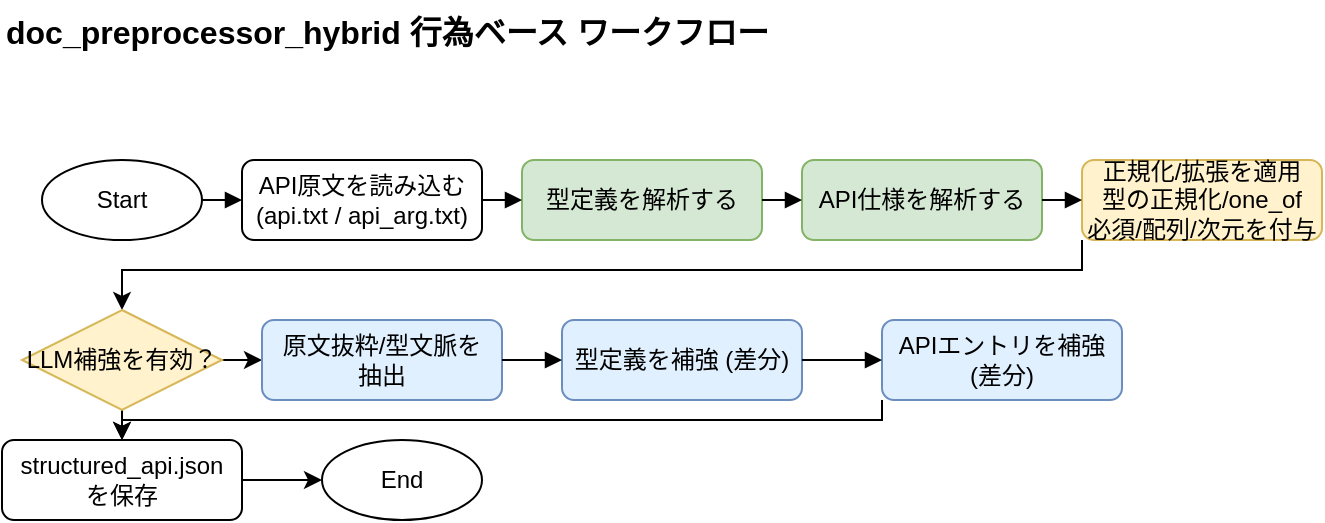 <mxfile version="28.1.2">
  <diagram id="pipeline" name="doc_preprocessor_hybrid_activity_workflow">
    <mxGraphModel dx="1572" dy="1124" grid="1" gridSize="10" guides="1" tooltips="1" connect="1" arrows="1" fold="1" page="1" pageScale="1" pageWidth="1920" pageHeight="1080" math="0" shadow="0">
      <root>
        <mxCell id="0" />
        <mxCell id="1" parent="0" />
        <mxCell id="TITLE" value="doc_preprocessor_hybrid 行為ベース ワークフロー" style="text;strokeColor=none;fillColor=none;align=left;verticalAlign=top;fontStyle=1;fontSize=16;" parent="1" vertex="1">
          <mxGeometry x="40" y="40" width="520" height="30" as="geometry" />
        </mxCell>
        <mxCell id="START" value="Start" style="ellipse;whiteSpace=wrap;html=1;fillColor=#ffffff;strokeColor=#000000;" parent="1" vertex="1">
          <mxGeometry x="60" y="120" width="80" height="40" as="geometry" />
        </mxCell>
        <mxCell id="READ_API" value="API原文を読み込む(api.txt / api_arg.txt)" style="rounded=1;whiteSpace=wrap;html=1;fillColor=#ffffff;strokeColor=#000000;" parent="1" vertex="1">
          <mxGeometry x="160" y="120" width="120" height="40" as="geometry" />
        </mxCell>
        <mxCell id="PARSE_TYPES" value="型定義を解析する" style="rounded=1;whiteSpace=wrap;html=1;fillColor=#d5e8d4;strokeColor=#82b366;" parent="1" vertex="1">
          <mxGeometry x="300" y="120" width="120" height="40" as="geometry" />
        </mxCell>
        <mxCell id="PARSE_API" value="API仕様を解析する" style="rounded=1;whiteSpace=wrap;html=1;fillColor=#d5e8d4;strokeColor=#82b366;" parent="1" vertex="1">
          <mxGeometry x="440" y="120" width="120" height="40" as="geometry" />
        </mxCell>
        <mxCell id="8I_Y2Kh2gggTvZHkUfJV-2" style="edgeStyle=orthogonalEdgeStyle;rounded=0;orthogonalLoop=1;jettySize=auto;html=1;exitX=0;exitY=1;exitDx=0;exitDy=0;entryX=0.5;entryY=0;entryDx=0;entryDy=0;" edge="1" parent="1" source="POSTPROC" target="LLM_DECISION">
          <mxGeometry relative="1" as="geometry">
            <Array as="points">
              <mxPoint x="580" y="175" />
              <mxPoint x="100" y="175" />
            </Array>
          </mxGeometry>
        </mxCell>
        <mxCell id="POSTPROC" value="正規化/拡張を適用&lt;div&gt;型の正規化/one_of&lt;/div&gt;&lt;div&gt;必須/配列/次元を付与&lt;/div&gt;" style="rounded=1;whiteSpace=wrap;html=1;fillColor=#fff2cc;strokeColor=#d6b656;" parent="1" vertex="1">
          <mxGeometry x="580" y="120" width="120" height="40" as="geometry" />
        </mxCell>
        <mxCell id="8I_Y2Kh2gggTvZHkUfJV-5" style="edgeStyle=orthogonalEdgeStyle;rounded=0;orthogonalLoop=1;jettySize=auto;html=1;exitX=1;exitY=0.5;exitDx=0;exitDy=0;entryX=0;entryY=0.5;entryDx=0;entryDy=0;" edge="1" parent="1" source="LLM_DECISION" target="CTX_BUILD">
          <mxGeometry relative="1" as="geometry" />
        </mxCell>
        <mxCell id="8I_Y2Kh2gggTvZHkUfJV-7" style="edgeStyle=orthogonalEdgeStyle;rounded=0;orthogonalLoop=1;jettySize=auto;html=1;exitX=0.5;exitY=1;exitDx=0;exitDy=0;entryX=0.5;entryY=0;entryDx=0;entryDy=0;" edge="1" parent="1" source="LLM_DECISION" target="WRITE_STRUCT">
          <mxGeometry relative="1" as="geometry" />
        </mxCell>
        <mxCell id="LLM_DECISION" value="LLM補強を有効？" style="rhombus;whiteSpace=wrap;html=1;fillColor=#fff2cc;strokeColor=#d6b656;" parent="1" vertex="1">
          <mxGeometry x="50" y="195" width="100" height="50" as="geometry" />
        </mxCell>
        <mxCell id="CTX_BUILD" value="原文抜粋/型文脈を&lt;div&gt;抽出&lt;/div&gt;" style="rounded=1;whiteSpace=wrap;html=1;fillColor=#e1f0ff;strokeColor=#6c8ebf;" parent="1" vertex="1">
          <mxGeometry x="170" y="200" width="120" height="40" as="geometry" />
        </mxCell>
        <mxCell id="ENRICH_TYPES" value="型定義を補強 (差分)" style="rounded=1;whiteSpace=wrap;html=1;fillColor=#e1f0ff;strokeColor=#6c8ebf;" parent="1" vertex="1">
          <mxGeometry x="320" y="200" width="120" height="40" as="geometry" />
        </mxCell>
        <mxCell id="8I_Y2Kh2gggTvZHkUfJV-9" style="edgeStyle=orthogonalEdgeStyle;rounded=0;orthogonalLoop=1;jettySize=auto;html=1;exitX=0;exitY=1;exitDx=0;exitDy=0;entryX=0.5;entryY=0;entryDx=0;entryDy=0;" edge="1" parent="1" source="ENRICH_ENTRIES" target="WRITE_STRUCT">
          <mxGeometry relative="1" as="geometry">
            <Array as="points">
              <mxPoint x="480" y="250" />
              <mxPoint x="100" y="250" />
            </Array>
          </mxGeometry>
        </mxCell>
        <mxCell id="ENRICH_ENTRIES" value="APIエントリを補強 (差分)" style="rounded=1;whiteSpace=wrap;html=1;fillColor=#e1f0ff;strokeColor=#6c8ebf;" parent="1" vertex="1">
          <mxGeometry x="480" y="200" width="120" height="40" as="geometry" />
        </mxCell>
        <mxCell id="8I_Y2Kh2gggTvZHkUfJV-8" style="edgeStyle=orthogonalEdgeStyle;rounded=0;orthogonalLoop=1;jettySize=auto;html=1;exitX=1;exitY=0.5;exitDx=0;exitDy=0;entryX=0;entryY=0.5;entryDx=0;entryDy=0;" edge="1" parent="1" source="WRITE_STRUCT" target="END">
          <mxGeometry relative="1" as="geometry" />
        </mxCell>
        <mxCell id="WRITE_STRUCT" value="structured_api.json&lt;div&gt;を保存&lt;/div&gt;" style="rounded=1;whiteSpace=wrap;html=1;fillColor=#ffffff;strokeColor=#000000;" parent="1" vertex="1">
          <mxGeometry x="40" y="260" width="120" height="40" as="geometry" />
        </mxCell>
        <mxCell id="END" value="End" style="ellipse;whiteSpace=wrap;html=1;fillColor=#ffffff;strokeColor=#000000;" parent="1" vertex="1">
          <mxGeometry x="200" y="260" width="80" height="40" as="geometry" />
        </mxCell>
        <mxCell id="e1" style="endArrow=block;html=1;entryX=0;entryY=0.5;entryDx=0;entryDy=0;exitX=1;exitY=0.5;exitDx=0;exitDy=0;" parent="1" source="START" target="READ_API" edge="1">
          <mxGeometry relative="1" as="geometry">
            <mxPoint x="150" y="140" as="sourcePoint" />
            <mxPoint x="160" y="121.667" as="targetPoint" />
          </mxGeometry>
        </mxCell>
        <mxCell id="e2" style="endArrow=block;html=1;" parent="1" source="LOAD_ARGS" edge="1">
          <mxGeometry relative="1" as="geometry">
            <mxPoint x="420" y="125" as="targetPoint" />
          </mxGeometry>
        </mxCell>
        <mxCell id="e4" style="endArrow=block;html=1;" parent="1" source="READ_API" target="PARSE_TYPES" edge="1">
          <mxGeometry relative="1" as="geometry" />
        </mxCell>
        <mxCell id="e5" style="endArrow=block;html=1;" parent="1" source="PARSE_TYPES" target="PARSE_API" edge="1">
          <mxGeometry relative="1" as="geometry" />
        </mxCell>
        <mxCell id="e6" style="endArrow=block;html=1;" parent="1" source="PARSE_API" target="POSTPROC" edge="1">
          <mxGeometry relative="1" as="geometry" />
        </mxCell>
        <mxCell id="e11" style="endArrow=block;html=1;" parent="1" source="CTX_BUILD" target="ENRICH_TYPES" edge="1">
          <mxGeometry relative="1" as="geometry" />
        </mxCell>
        <mxCell id="e12" style="endArrow=block;html=1;" parent="1" source="ENRICH_TYPES" target="ENRICH_ENTRIES" edge="1">
          <mxGeometry relative="1" as="geometry" />
        </mxCell>
      </root>
    </mxGraphModel>
  </diagram>
</mxfile>
